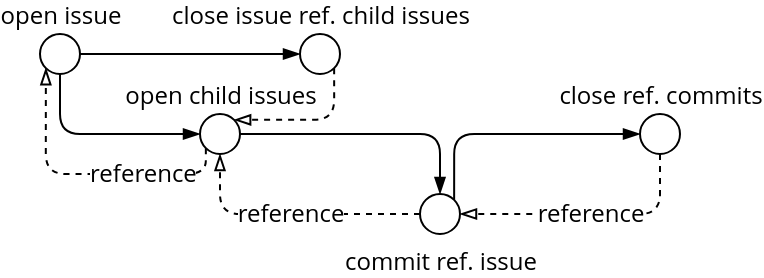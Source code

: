 <mxfile version="21.6.1" type="device">
  <diagram name="Page-1" id="0s2knBjQwlRzahpYmLkf">
    <mxGraphModel dx="693" dy="514" grid="1" gridSize="10" guides="1" tooltips="1" connect="1" arrows="1" fold="1" page="1" pageScale="1" pageWidth="827" pageHeight="1169" math="0" shadow="0">
      <root>
        <mxCell id="0" />
        <mxCell id="1" parent="0" />
        <mxCell id="3GclNWIvW_j_DvKTOzkS-30" value="reference" style="edgeStyle=orthogonalEdgeStyle;rounded=1;orthogonalLoop=1;jettySize=auto;html=1;exitX=0.5;exitY=1;exitDx=0;exitDy=0;entryX=1;entryY=0.5;entryDx=0;entryDy=0;fontFamily=open sans;fontSize=12;fontColor=default;dashed=1;endArrow=blockThin;endFill=0;" edge="1" parent="1" source="3GclNWIvW_j_DvKTOzkS-16" target="3GclNWIvW_j_DvKTOzkS-14">
          <mxGeometry relative="1" as="geometry">
            <Array as="points">
              <mxPoint x="390" y="450" />
            </Array>
          </mxGeometry>
        </mxCell>
        <mxCell id="3GclNWIvW_j_DvKTOzkS-3" value="" style="edgeStyle=orthogonalEdgeStyle;rounded=0;orthogonalLoop=1;jettySize=auto;html=1;endArrow=blockThin;endFill=1;fontFamily=open sans;" edge="1" parent="1" source="3GclNWIvW_j_DvKTOzkS-1" target="3GclNWIvW_j_DvKTOzkS-2">
          <mxGeometry relative="1" as="geometry" />
        </mxCell>
        <mxCell id="3GclNWIvW_j_DvKTOzkS-27" style="edgeStyle=orthogonalEdgeStyle;rounded=1;orthogonalLoop=1;jettySize=auto;html=1;exitX=0.5;exitY=1;exitDx=0;exitDy=0;entryX=0;entryY=0.5;entryDx=0;entryDy=0;fontFamily=open sans;fontSize=12;fontColor=default;endArrow=blockThin;endFill=1;" edge="1" parent="1" source="3GclNWIvW_j_DvKTOzkS-1" target="3GclNWIvW_j_DvKTOzkS-9">
          <mxGeometry relative="1" as="geometry" />
        </mxCell>
        <mxCell id="3GclNWIvW_j_DvKTOzkS-1" value="open issue" style="ellipse;html=1;labelPosition=center;verticalLabelPosition=top;align=center;verticalAlign=bottom;fontFamily=open sans;" vertex="1" parent="1">
          <mxGeometry x="80" y="360" width="20" height="20" as="geometry" />
        </mxCell>
        <mxCell id="3GclNWIvW_j_DvKTOzkS-35" style="edgeStyle=orthogonalEdgeStyle;rounded=1;orthogonalLoop=1;jettySize=auto;html=1;exitX=1;exitY=1;exitDx=0;exitDy=0;entryX=1;entryY=0;entryDx=0;entryDy=0;fontFamily=open sans;fontSize=12;fontColor=default;dashed=1;endArrow=blockThin;endFill=0;" edge="1" parent="1" source="3GclNWIvW_j_DvKTOzkS-2" target="3GclNWIvW_j_DvKTOzkS-9">
          <mxGeometry relative="1" as="geometry">
            <Array as="points">
              <mxPoint x="227" y="403" />
            </Array>
          </mxGeometry>
        </mxCell>
        <mxCell id="3GclNWIvW_j_DvKTOzkS-2" value="close issue ref. child issues" style="ellipse;html=1;labelPosition=center;verticalLabelPosition=top;align=center;verticalAlign=bottom;fontFamily=open sans;" vertex="1" parent="1">
          <mxGeometry x="210" y="360" width="20" height="20" as="geometry" />
        </mxCell>
        <mxCell id="3GclNWIvW_j_DvKTOzkS-15" value="" style="edgeStyle=orthogonalEdgeStyle;rounded=1;orthogonalLoop=1;jettySize=auto;html=1;fontFamily=open sans;fontSize=12;fontColor=default;endArrow=blockThin;endFill=1;entryX=0.5;entryY=0;entryDx=0;entryDy=0;" edge="1" parent="1" source="3GclNWIvW_j_DvKTOzkS-9" target="3GclNWIvW_j_DvKTOzkS-14">
          <mxGeometry relative="1" as="geometry" />
        </mxCell>
        <mxCell id="3GclNWIvW_j_DvKTOzkS-32" value="reference" style="edgeStyle=orthogonalEdgeStyle;orthogonalLoop=1;jettySize=auto;html=1;exitX=0;exitY=1;exitDx=0;exitDy=0;entryX=0;entryY=1;entryDx=0;entryDy=0;fontFamily=open sans;fontSize=12;fontColor=default;rounded=1;labelPosition=right;verticalLabelPosition=middle;align=left;verticalAlign=middle;dashed=1;labelBackgroundColor=default;endArrow=blockThin;endFill=0;" edge="1" parent="1" source="3GclNWIvW_j_DvKTOzkS-9" target="3GclNWIvW_j_DvKTOzkS-1">
          <mxGeometry relative="1" as="geometry">
            <Array as="points">
              <mxPoint x="163" y="430" />
              <mxPoint x="83" y="430" />
            </Array>
          </mxGeometry>
        </mxCell>
        <mxCell id="3GclNWIvW_j_DvKTOzkS-9" value="open child issues" style="ellipse;html=1;labelPosition=center;verticalLabelPosition=top;align=center;verticalAlign=bottom;fontFamily=open sans;" vertex="1" parent="1">
          <mxGeometry x="160" y="400" width="20" height="20" as="geometry" />
        </mxCell>
        <mxCell id="3GclNWIvW_j_DvKTOzkS-17" value="" style="edgeStyle=orthogonalEdgeStyle;rounded=1;orthogonalLoop=1;jettySize=auto;html=1;fontFamily=open sans;fontSize=12;fontColor=default;endArrow=blockThin;endFill=1;exitX=1;exitY=0;exitDx=0;exitDy=0;" edge="1" parent="1" source="3GclNWIvW_j_DvKTOzkS-14" target="3GclNWIvW_j_DvKTOzkS-16">
          <mxGeometry relative="1" as="geometry">
            <Array as="points">
              <mxPoint x="287" y="410" />
            </Array>
          </mxGeometry>
        </mxCell>
        <mxCell id="3GclNWIvW_j_DvKTOzkS-31" value="reference" style="edgeStyle=orthogonalEdgeStyle;rounded=1;orthogonalLoop=1;jettySize=auto;html=1;exitX=0;exitY=0.5;exitDx=0;exitDy=0;entryX=0.5;entryY=1;entryDx=0;entryDy=0;fontFamily=open sans;fontSize=12;fontColor=default;dashed=1;endArrow=blockThin;endFill=0;" edge="1" parent="1" source="3GclNWIvW_j_DvKTOzkS-14" target="3GclNWIvW_j_DvKTOzkS-9">
          <mxGeometry relative="1" as="geometry">
            <Array as="points">
              <mxPoint x="170" y="450" />
            </Array>
          </mxGeometry>
        </mxCell>
        <mxCell id="3GclNWIvW_j_DvKTOzkS-14" value="commit ref.&amp;nbsp;issue" style="ellipse;html=1;labelPosition=center;verticalLabelPosition=bottom;align=center;verticalAlign=top;fontFamily=open sans;" vertex="1" parent="1">
          <mxGeometry x="270" y="440" width="20" height="20" as="geometry" />
        </mxCell>
        <mxCell id="3GclNWIvW_j_DvKTOzkS-16" value="close ref. commits" style="ellipse;html=1;labelPosition=center;verticalLabelPosition=top;align=center;verticalAlign=bottom;fontFamily=open sans;" vertex="1" parent="1">
          <mxGeometry x="380" y="400" width="20" height="20" as="geometry" />
        </mxCell>
      </root>
    </mxGraphModel>
  </diagram>
</mxfile>

